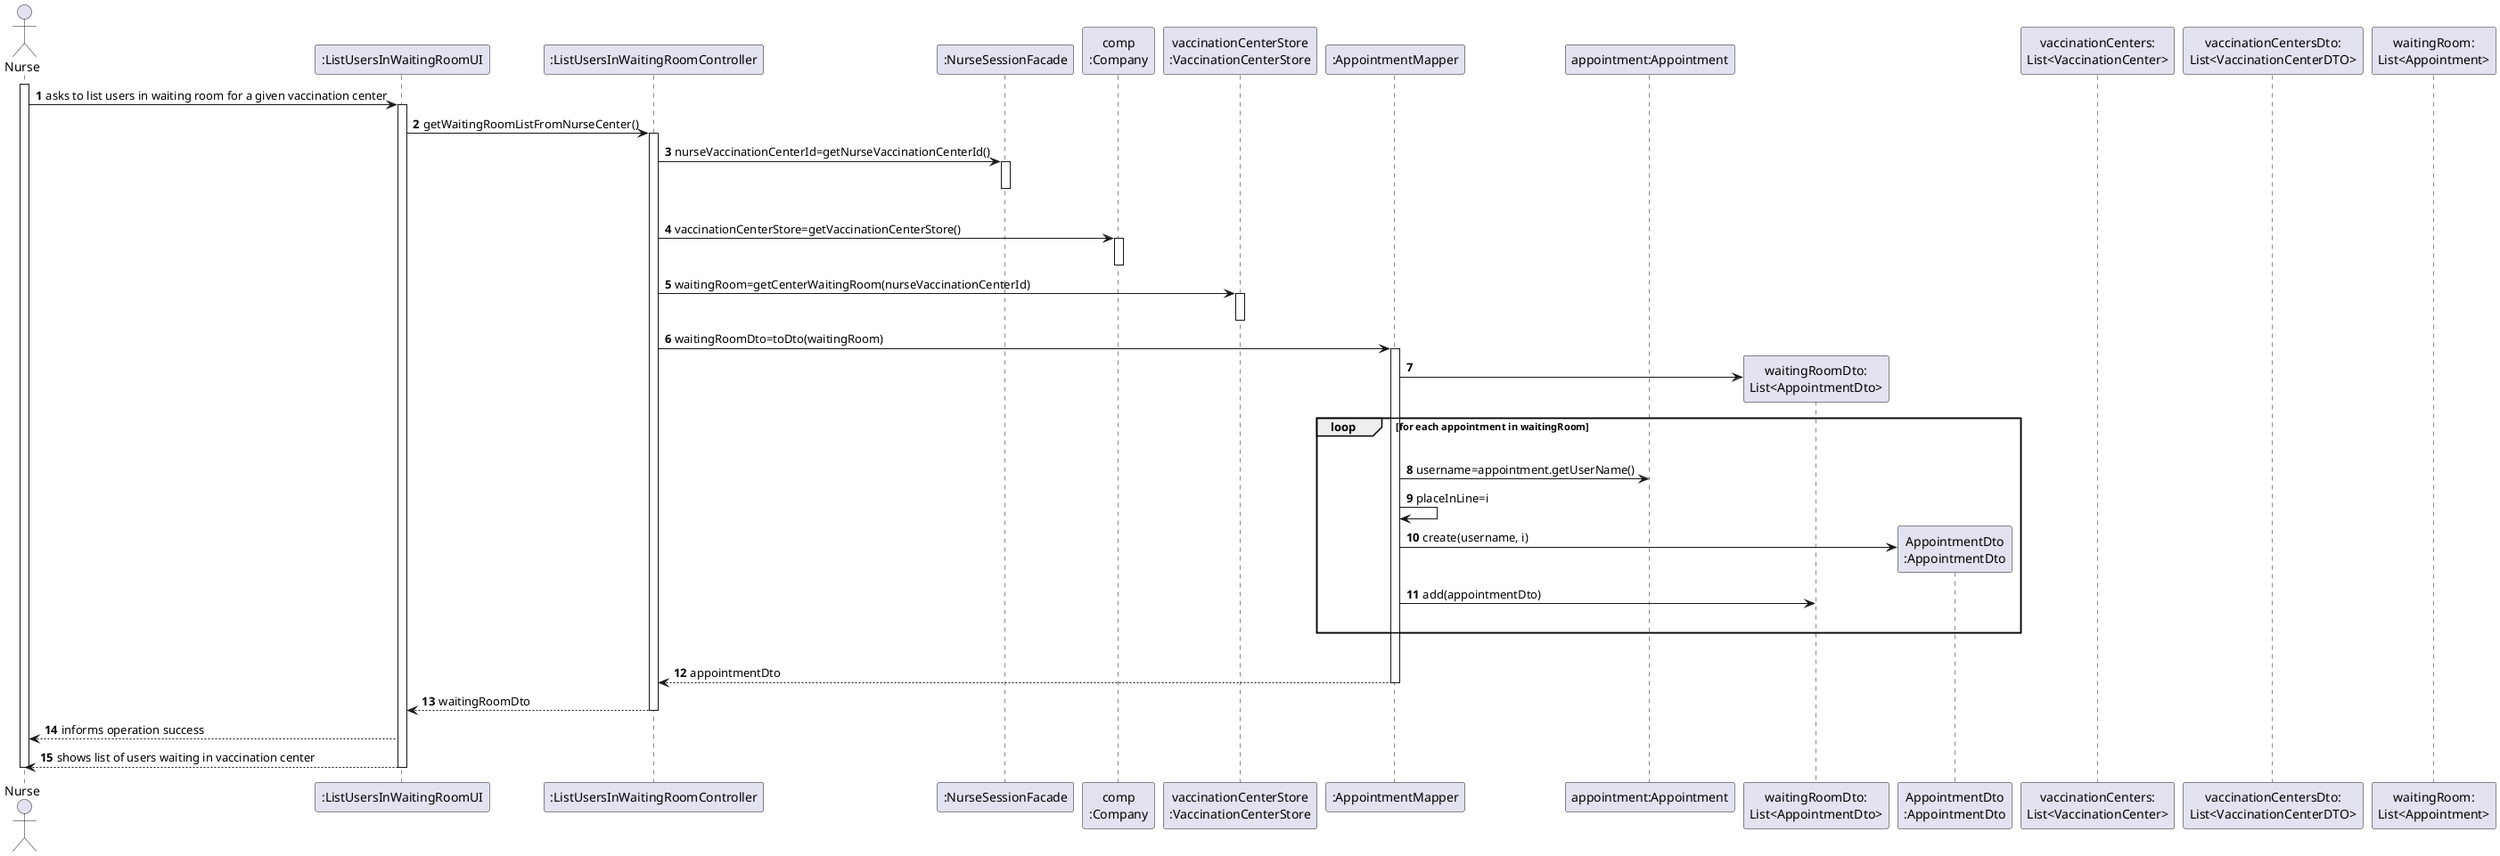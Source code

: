 @startuml
autonumber
'hide footbox
actor "Nurse" as NURSE

participant ":ListUsersInWaitingRoomUI" as UI
participant ":ListUsersInWaitingRoomController" as CTRL
participant ":NurseSessionFacade" as FAC
participant "comp\n:Company" as COMP
participant "vaccinationCenterStore\n:VaccinationCenterStore" as VACS
participant ":AppointmentMapper" as APOM
participant "appointment:Appointment" as APO

activate NURSE
NURSE -> UI : asks to list users in waiting room for a given vaccination center
activate UI

UI -> CTRL : getWaitingRoomListFromNurseCenter()
activate CTRL
CTRL -> FAC : nurseVaccinationCenterId=getNurseVaccinationCenterId()
activate FAC
deactivate FAC
|||

CTRL -> COMP : vaccinationCenterStore=getVaccinationCenterStore()
activate COMP
deactivate

CTRL -> VACS : waitingRoom=getCenterWaitingRoom(nurseVaccinationCenterId)
activate VACS
deactivate VACS

CTRL -> APOM : waitingRoomDto=toDto(waitingRoom)
activate APOM

create "waitingRoomDto:\nList<AppointmentDto>" as WAITDTO

APOM -> WAITDTO

loop for each appointment in waitingRoom
|||
  APOM -> APO : username=appointment.getUserName()
  APOM -> APOM : placeInLine=i

  create "AppointmentDto\n:AppointmentDto" as APODTO
  APOM -> APODTO : create(username, i)

  APOM -> WAITDTO : add(appointmentDto)
|||
end

|||
APOM --> CTRL : appointmentDto 

deactivate APOM

CTRL --> UI: waitingRoomDto

deactivate COMP
deactivate CTRL
UI --> NURSE : informs operation success
UI --> NURSE: shows list of users waiting in vaccination center
deactivate UI

deactivate UI
deactivate CTRL
deactivate NURSE

participant "vaccinationCenters:\nList<VaccinationCenter>"
participant "vaccinationCentersDto:\nList<VaccinationCenterDTO>"
participant "waitingRoom:\nList<Appointment>"

@enduml
